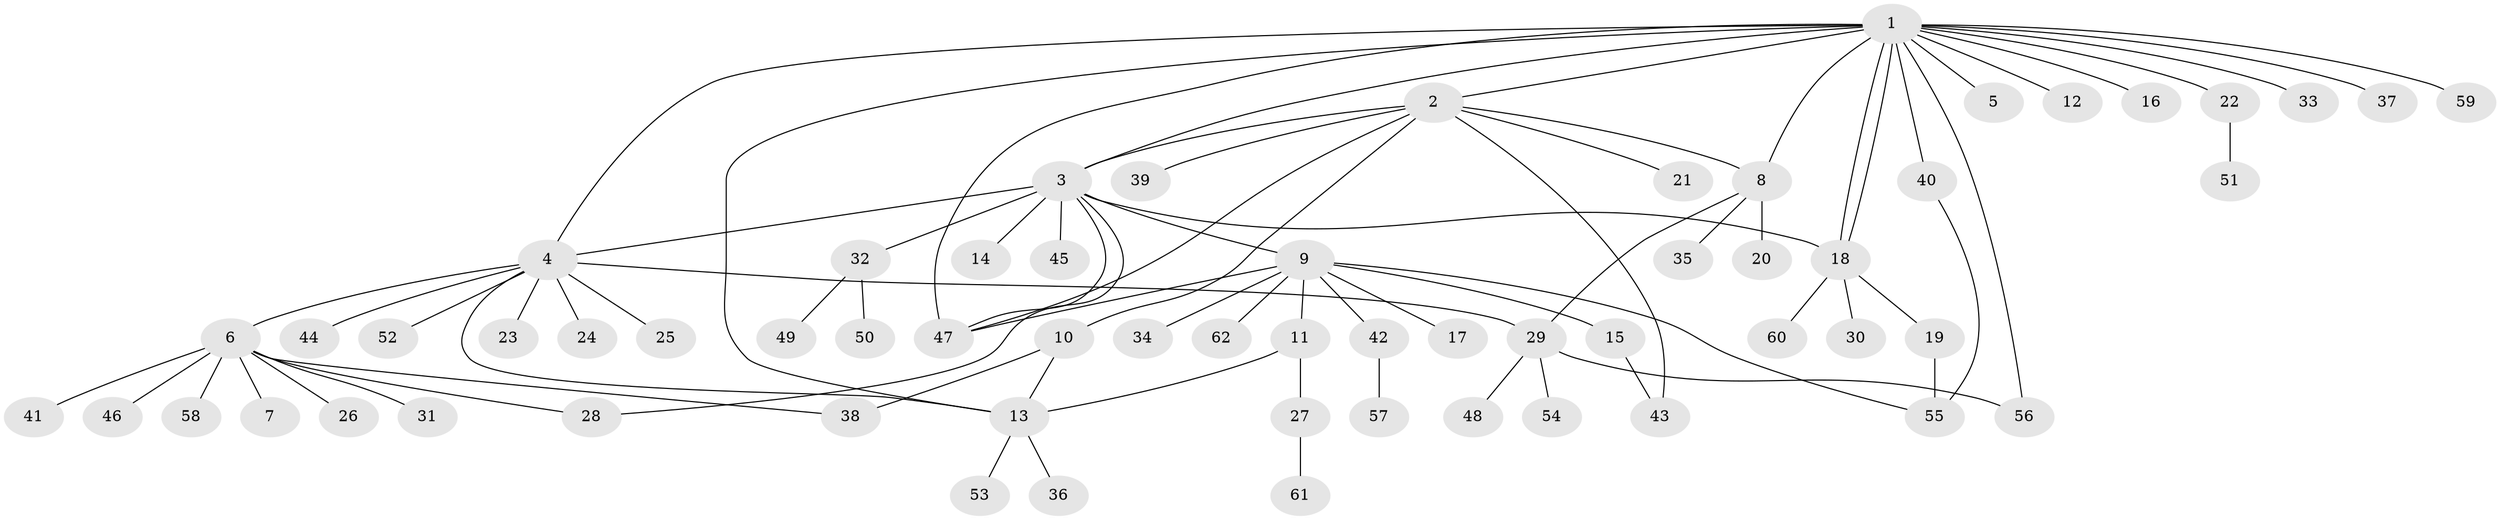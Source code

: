 // coarse degree distribution, {1: 0.42105263157894735, 10: 0.05263157894736842, 7: 0.05263157894736842, 5: 0.21052631578947367, 6: 0.05263157894736842, 3: 0.15789473684210525, 2: 0.05263157894736842}
// Generated by graph-tools (version 1.1) at 2025/36/03/04/25 23:36:54]
// undirected, 62 vertices, 79 edges
graph export_dot {
  node [color=gray90,style=filled];
  1;
  2;
  3;
  4;
  5;
  6;
  7;
  8;
  9;
  10;
  11;
  12;
  13;
  14;
  15;
  16;
  17;
  18;
  19;
  20;
  21;
  22;
  23;
  24;
  25;
  26;
  27;
  28;
  29;
  30;
  31;
  32;
  33;
  34;
  35;
  36;
  37;
  38;
  39;
  40;
  41;
  42;
  43;
  44;
  45;
  46;
  47;
  48;
  49;
  50;
  51;
  52;
  53;
  54;
  55;
  56;
  57;
  58;
  59;
  60;
  61;
  62;
  1 -- 2;
  1 -- 3;
  1 -- 4;
  1 -- 5;
  1 -- 8;
  1 -- 12;
  1 -- 13;
  1 -- 16;
  1 -- 18;
  1 -- 18;
  1 -- 22;
  1 -- 33;
  1 -- 37;
  1 -- 40;
  1 -- 47;
  1 -- 56;
  1 -- 59;
  2 -- 3;
  2 -- 8;
  2 -- 10;
  2 -- 21;
  2 -- 39;
  2 -- 43;
  2 -- 47;
  3 -- 4;
  3 -- 9;
  3 -- 14;
  3 -- 18;
  3 -- 28;
  3 -- 32;
  3 -- 45;
  3 -- 47;
  4 -- 6;
  4 -- 13;
  4 -- 23;
  4 -- 24;
  4 -- 25;
  4 -- 29;
  4 -- 44;
  4 -- 52;
  6 -- 7;
  6 -- 26;
  6 -- 28;
  6 -- 31;
  6 -- 38;
  6 -- 41;
  6 -- 46;
  6 -- 58;
  8 -- 20;
  8 -- 29;
  8 -- 35;
  9 -- 11;
  9 -- 15;
  9 -- 17;
  9 -- 34;
  9 -- 42;
  9 -- 47;
  9 -- 55;
  9 -- 62;
  10 -- 13;
  10 -- 38;
  11 -- 13;
  11 -- 27;
  13 -- 36;
  13 -- 53;
  15 -- 43;
  18 -- 19;
  18 -- 30;
  18 -- 60;
  19 -- 55;
  22 -- 51;
  27 -- 61;
  29 -- 48;
  29 -- 54;
  29 -- 56;
  32 -- 49;
  32 -- 50;
  40 -- 55;
  42 -- 57;
}
